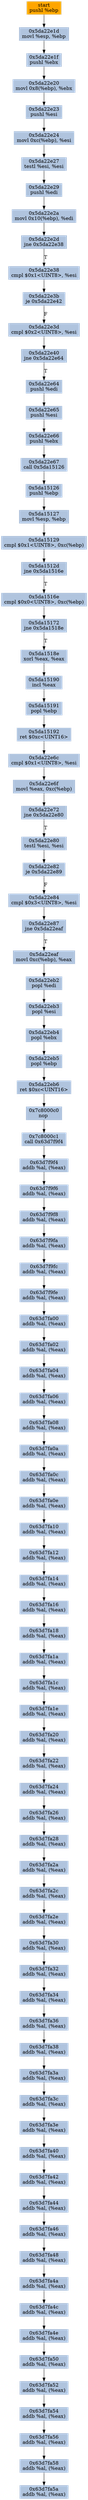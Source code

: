 digraph G {
node[shape=rectangle,style=filled,fillcolor=lightsteelblue,color=lightsteelblue]
bgcolor="transparent"
a0x5da22e1cpushl_ebp[label="start\npushl %ebp",color="lightgrey",fillcolor="orange"];
a0x5da22e1dmovl_esp_ebp[label="0x5da22e1d\nmovl %esp, %ebp"];
a0x5da22e1fpushl_ebx[label="0x5da22e1f\npushl %ebx"];
a0x5da22e20movl_0x8ebp__ebx[label="0x5da22e20\nmovl 0x8(%ebp), %ebx"];
a0x5da22e23pushl_esi[label="0x5da22e23\npushl %esi"];
a0x5da22e24movl_0xcebp__esi[label="0x5da22e24\nmovl 0xc(%ebp), %esi"];
a0x5da22e27testl_esi_esi[label="0x5da22e27\ntestl %esi, %esi"];
a0x5da22e29pushl_edi[label="0x5da22e29\npushl %edi"];
a0x5da22e2amovl_0x10ebp__edi[label="0x5da22e2a\nmovl 0x10(%ebp), %edi"];
a0x5da22e2djne_0x5da22e38[label="0x5da22e2d\njne 0x5da22e38"];
a0x5da22e38cmpl_0x1UINT8_esi[label="0x5da22e38\ncmpl $0x1<UINT8>, %esi"];
a0x5da22e3bje_0x5da22e42[label="0x5da22e3b\nje 0x5da22e42"];
a0x5da22e3dcmpl_0x2UINT8_esi[label="0x5da22e3d\ncmpl $0x2<UINT8>, %esi"];
a0x5da22e40jne_0x5da22e64[label="0x5da22e40\njne 0x5da22e64"];
a0x5da22e64pushl_edi[label="0x5da22e64\npushl %edi"];
a0x5da22e65pushl_esi[label="0x5da22e65\npushl %esi"];
a0x5da22e66pushl_ebx[label="0x5da22e66\npushl %ebx"];
a0x5da22e67call_0x5da15126[label="0x5da22e67\ncall 0x5da15126"];
a0x5da15126pushl_ebp[label="0x5da15126\npushl %ebp"];
a0x5da15127movl_esp_ebp[label="0x5da15127\nmovl %esp, %ebp"];
a0x5da15129cmpl_0x1UINT8_0xcebp_[label="0x5da15129\ncmpl $0x1<UINT8>, 0xc(%ebp)"];
a0x5da1512djne_0x5da1516e[label="0x5da1512d\njne 0x5da1516e"];
a0x5da1516ecmpl_0x0UINT8_0xcebp_[label="0x5da1516e\ncmpl $0x0<UINT8>, 0xc(%ebp)"];
a0x5da15172jne_0x5da1518e[label="0x5da15172\njne 0x5da1518e"];
a0x5da1518exorl_eax_eax[label="0x5da1518e\nxorl %eax, %eax"];
a0x5da15190incl_eax[label="0x5da15190\nincl %eax"];
a0x5da15191popl_ebp[label="0x5da15191\npopl %ebp"];
a0x5da15192ret_0xcUINT16[label="0x5da15192\nret $0xc<UINT16>"];
a0x5da22e6ccmpl_0x1UINT8_esi[label="0x5da22e6c\ncmpl $0x1<UINT8>, %esi"];
a0x5da22e6fmovl_eax_0xcebp_[label="0x5da22e6f\nmovl %eax, 0xc(%ebp)"];
a0x5da22e72jne_0x5da22e80[label="0x5da22e72\njne 0x5da22e80"];
a0x5da22e80testl_esi_esi[label="0x5da22e80\ntestl %esi, %esi"];
a0x5da22e82je_0x5da22e89[label="0x5da22e82\nje 0x5da22e89"];
a0x5da22e84cmpl_0x3UINT8_esi[label="0x5da22e84\ncmpl $0x3<UINT8>, %esi"];
a0x5da22e87jne_0x5da22eaf[label="0x5da22e87\njne 0x5da22eaf"];
a0x5da22eafmovl_0xcebp__eax[label="0x5da22eaf\nmovl 0xc(%ebp), %eax"];
a0x5da22eb2popl_edi[label="0x5da22eb2\npopl %edi"];
a0x5da22eb3popl_esi[label="0x5da22eb3\npopl %esi"];
a0x5da22eb4popl_ebx[label="0x5da22eb4\npopl %ebx"];
a0x5da22eb5popl_ebp[label="0x5da22eb5\npopl %ebp"];
a0x5da22eb6ret_0xcUINT16[label="0x5da22eb6\nret $0xc<UINT16>"];
a0x7c8000c0nop_[label="0x7c8000c0\nnop "];
a0x7c8000c1call_0x63d7f9f4[label="0x7c8000c1\ncall 0x63d7f9f4"];
a0x63d7f9f4addb_al_eax_[label="0x63d7f9f4\naddb %al, (%eax)"];
a0x63d7f9f6addb_al_eax_[label="0x63d7f9f6\naddb %al, (%eax)"];
a0x63d7f9f8addb_al_eax_[label="0x63d7f9f8\naddb %al, (%eax)"];
a0x63d7f9faaddb_al_eax_[label="0x63d7f9fa\naddb %al, (%eax)"];
a0x63d7f9fcaddb_al_eax_[label="0x63d7f9fc\naddb %al, (%eax)"];
a0x63d7f9feaddb_al_eax_[label="0x63d7f9fe\naddb %al, (%eax)"];
a0x63d7fa00addb_al_eax_[label="0x63d7fa00\naddb %al, (%eax)"];
a0x63d7fa02addb_al_eax_[label="0x63d7fa02\naddb %al, (%eax)"];
a0x63d7fa04addb_al_eax_[label="0x63d7fa04\naddb %al, (%eax)"];
a0x63d7fa06addb_al_eax_[label="0x63d7fa06\naddb %al, (%eax)"];
a0x63d7fa08addb_al_eax_[label="0x63d7fa08\naddb %al, (%eax)"];
a0x63d7fa0aaddb_al_eax_[label="0x63d7fa0a\naddb %al, (%eax)"];
a0x63d7fa0caddb_al_eax_[label="0x63d7fa0c\naddb %al, (%eax)"];
a0x63d7fa0eaddb_al_eax_[label="0x63d7fa0e\naddb %al, (%eax)"];
a0x63d7fa10addb_al_eax_[label="0x63d7fa10\naddb %al, (%eax)"];
a0x63d7fa12addb_al_eax_[label="0x63d7fa12\naddb %al, (%eax)"];
a0x63d7fa14addb_al_eax_[label="0x63d7fa14\naddb %al, (%eax)"];
a0x63d7fa16addb_al_eax_[label="0x63d7fa16\naddb %al, (%eax)"];
a0x63d7fa18addb_al_eax_[label="0x63d7fa18\naddb %al, (%eax)"];
a0x63d7fa1aaddb_al_eax_[label="0x63d7fa1a\naddb %al, (%eax)"];
a0x63d7fa1caddb_al_eax_[label="0x63d7fa1c\naddb %al, (%eax)"];
a0x63d7fa1eaddb_al_eax_[label="0x63d7fa1e\naddb %al, (%eax)"];
a0x63d7fa20addb_al_eax_[label="0x63d7fa20\naddb %al, (%eax)"];
a0x63d7fa22addb_al_eax_[label="0x63d7fa22\naddb %al, (%eax)"];
a0x63d7fa24addb_al_eax_[label="0x63d7fa24\naddb %al, (%eax)"];
a0x63d7fa26addb_al_eax_[label="0x63d7fa26\naddb %al, (%eax)"];
a0x63d7fa28addb_al_eax_[label="0x63d7fa28\naddb %al, (%eax)"];
a0x63d7fa2aaddb_al_eax_[label="0x63d7fa2a\naddb %al, (%eax)"];
a0x63d7fa2caddb_al_eax_[label="0x63d7fa2c\naddb %al, (%eax)"];
a0x63d7fa2eaddb_al_eax_[label="0x63d7fa2e\naddb %al, (%eax)"];
a0x63d7fa30addb_al_eax_[label="0x63d7fa30\naddb %al, (%eax)"];
a0x63d7fa32addb_al_eax_[label="0x63d7fa32\naddb %al, (%eax)"];
a0x63d7fa34addb_al_eax_[label="0x63d7fa34\naddb %al, (%eax)"];
a0x63d7fa36addb_al_eax_[label="0x63d7fa36\naddb %al, (%eax)"];
a0x63d7fa38addb_al_eax_[label="0x63d7fa38\naddb %al, (%eax)"];
a0x63d7fa3aaddb_al_eax_[label="0x63d7fa3a\naddb %al, (%eax)"];
a0x63d7fa3caddb_al_eax_[label="0x63d7fa3c\naddb %al, (%eax)"];
a0x63d7fa3eaddb_al_eax_[label="0x63d7fa3e\naddb %al, (%eax)"];
a0x63d7fa40addb_al_eax_[label="0x63d7fa40\naddb %al, (%eax)"];
a0x63d7fa42addb_al_eax_[label="0x63d7fa42\naddb %al, (%eax)"];
a0x63d7fa44addb_al_eax_[label="0x63d7fa44\naddb %al, (%eax)"];
a0x63d7fa46addb_al_eax_[label="0x63d7fa46\naddb %al, (%eax)"];
a0x63d7fa48addb_al_eax_[label="0x63d7fa48\naddb %al, (%eax)"];
a0x63d7fa4aaddb_al_eax_[label="0x63d7fa4a\naddb %al, (%eax)"];
a0x63d7fa4caddb_al_eax_[label="0x63d7fa4c\naddb %al, (%eax)"];
a0x63d7fa4eaddb_al_eax_[label="0x63d7fa4e\naddb %al, (%eax)"];
a0x63d7fa50addb_al_eax_[label="0x63d7fa50\naddb %al, (%eax)"];
a0x63d7fa52addb_al_eax_[label="0x63d7fa52\naddb %al, (%eax)"];
a0x63d7fa54addb_al_eax_[label="0x63d7fa54\naddb %al, (%eax)"];
a0x63d7fa56addb_al_eax_[label="0x63d7fa56\naddb %al, (%eax)"];
a0x63d7fa58addb_al_eax_[label="0x63d7fa58\naddb %al, (%eax)"];
a0x63d7fa5aaddb_al_eax_[label="0x63d7fa5a\naddb %al, (%eax)"];
a0x5da22e1cpushl_ebp -> a0x5da22e1dmovl_esp_ebp [color="#000000"];
a0x5da22e1dmovl_esp_ebp -> a0x5da22e1fpushl_ebx [color="#000000"];
a0x5da22e1fpushl_ebx -> a0x5da22e20movl_0x8ebp__ebx [color="#000000"];
a0x5da22e20movl_0x8ebp__ebx -> a0x5da22e23pushl_esi [color="#000000"];
a0x5da22e23pushl_esi -> a0x5da22e24movl_0xcebp__esi [color="#000000"];
a0x5da22e24movl_0xcebp__esi -> a0x5da22e27testl_esi_esi [color="#000000"];
a0x5da22e27testl_esi_esi -> a0x5da22e29pushl_edi [color="#000000"];
a0x5da22e29pushl_edi -> a0x5da22e2amovl_0x10ebp__edi [color="#000000"];
a0x5da22e2amovl_0x10ebp__edi -> a0x5da22e2djne_0x5da22e38 [color="#000000"];
a0x5da22e2djne_0x5da22e38 -> a0x5da22e38cmpl_0x1UINT8_esi [color="#000000",label="T"];
a0x5da22e38cmpl_0x1UINT8_esi -> a0x5da22e3bje_0x5da22e42 [color="#000000"];
a0x5da22e3bje_0x5da22e42 -> a0x5da22e3dcmpl_0x2UINT8_esi [color="#000000",label="F"];
a0x5da22e3dcmpl_0x2UINT8_esi -> a0x5da22e40jne_0x5da22e64 [color="#000000"];
a0x5da22e40jne_0x5da22e64 -> a0x5da22e64pushl_edi [color="#000000",label="T"];
a0x5da22e64pushl_edi -> a0x5da22e65pushl_esi [color="#000000"];
a0x5da22e65pushl_esi -> a0x5da22e66pushl_ebx [color="#000000"];
a0x5da22e66pushl_ebx -> a0x5da22e67call_0x5da15126 [color="#000000"];
a0x5da22e67call_0x5da15126 -> a0x5da15126pushl_ebp [color="#000000"];
a0x5da15126pushl_ebp -> a0x5da15127movl_esp_ebp [color="#000000"];
a0x5da15127movl_esp_ebp -> a0x5da15129cmpl_0x1UINT8_0xcebp_ [color="#000000"];
a0x5da15129cmpl_0x1UINT8_0xcebp_ -> a0x5da1512djne_0x5da1516e [color="#000000"];
a0x5da1512djne_0x5da1516e -> a0x5da1516ecmpl_0x0UINT8_0xcebp_ [color="#000000",label="T"];
a0x5da1516ecmpl_0x0UINT8_0xcebp_ -> a0x5da15172jne_0x5da1518e [color="#000000"];
a0x5da15172jne_0x5da1518e -> a0x5da1518exorl_eax_eax [color="#000000",label="T"];
a0x5da1518exorl_eax_eax -> a0x5da15190incl_eax [color="#000000"];
a0x5da15190incl_eax -> a0x5da15191popl_ebp [color="#000000"];
a0x5da15191popl_ebp -> a0x5da15192ret_0xcUINT16 [color="#000000"];
a0x5da15192ret_0xcUINT16 -> a0x5da22e6ccmpl_0x1UINT8_esi [color="#000000"];
a0x5da22e6ccmpl_0x1UINT8_esi -> a0x5da22e6fmovl_eax_0xcebp_ [color="#000000"];
a0x5da22e6fmovl_eax_0xcebp_ -> a0x5da22e72jne_0x5da22e80 [color="#000000"];
a0x5da22e72jne_0x5da22e80 -> a0x5da22e80testl_esi_esi [color="#000000",label="T"];
a0x5da22e80testl_esi_esi -> a0x5da22e82je_0x5da22e89 [color="#000000"];
a0x5da22e82je_0x5da22e89 -> a0x5da22e84cmpl_0x3UINT8_esi [color="#000000",label="F"];
a0x5da22e84cmpl_0x3UINT8_esi -> a0x5da22e87jne_0x5da22eaf [color="#000000"];
a0x5da22e87jne_0x5da22eaf -> a0x5da22eafmovl_0xcebp__eax [color="#000000",label="T"];
a0x5da22eafmovl_0xcebp__eax -> a0x5da22eb2popl_edi [color="#000000"];
a0x5da22eb2popl_edi -> a0x5da22eb3popl_esi [color="#000000"];
a0x5da22eb3popl_esi -> a0x5da22eb4popl_ebx [color="#000000"];
a0x5da22eb4popl_ebx -> a0x5da22eb5popl_ebp [color="#000000"];
a0x5da22eb5popl_ebp -> a0x5da22eb6ret_0xcUINT16 [color="#000000"];
a0x5da22eb6ret_0xcUINT16 -> a0x7c8000c0nop_ [color="#000000"];
a0x7c8000c0nop_ -> a0x7c8000c1call_0x63d7f9f4 [color="#000000"];
a0x7c8000c1call_0x63d7f9f4 -> a0x63d7f9f4addb_al_eax_ [color="#000000"];
a0x63d7f9f4addb_al_eax_ -> a0x63d7f9f6addb_al_eax_ [color="#000000"];
a0x63d7f9f6addb_al_eax_ -> a0x63d7f9f8addb_al_eax_ [color="#000000"];
a0x63d7f9f8addb_al_eax_ -> a0x63d7f9faaddb_al_eax_ [color="#000000"];
a0x63d7f9faaddb_al_eax_ -> a0x63d7f9fcaddb_al_eax_ [color="#000000"];
a0x63d7f9fcaddb_al_eax_ -> a0x63d7f9feaddb_al_eax_ [color="#000000"];
a0x63d7f9feaddb_al_eax_ -> a0x63d7fa00addb_al_eax_ [color="#000000"];
a0x63d7fa00addb_al_eax_ -> a0x63d7fa02addb_al_eax_ [color="#000000"];
a0x63d7fa02addb_al_eax_ -> a0x63d7fa04addb_al_eax_ [color="#000000"];
a0x63d7fa04addb_al_eax_ -> a0x63d7fa06addb_al_eax_ [color="#000000"];
a0x63d7fa06addb_al_eax_ -> a0x63d7fa08addb_al_eax_ [color="#000000"];
a0x63d7fa08addb_al_eax_ -> a0x63d7fa0aaddb_al_eax_ [color="#000000"];
a0x63d7fa0aaddb_al_eax_ -> a0x63d7fa0caddb_al_eax_ [color="#000000"];
a0x63d7fa0caddb_al_eax_ -> a0x63d7fa0eaddb_al_eax_ [color="#000000"];
a0x63d7fa0eaddb_al_eax_ -> a0x63d7fa10addb_al_eax_ [color="#000000"];
a0x63d7fa10addb_al_eax_ -> a0x63d7fa12addb_al_eax_ [color="#000000"];
a0x63d7fa12addb_al_eax_ -> a0x63d7fa14addb_al_eax_ [color="#000000"];
a0x63d7fa14addb_al_eax_ -> a0x63d7fa16addb_al_eax_ [color="#000000"];
a0x63d7fa16addb_al_eax_ -> a0x63d7fa18addb_al_eax_ [color="#000000"];
a0x63d7fa18addb_al_eax_ -> a0x63d7fa1aaddb_al_eax_ [color="#000000"];
a0x63d7fa1aaddb_al_eax_ -> a0x63d7fa1caddb_al_eax_ [color="#000000"];
a0x63d7fa1caddb_al_eax_ -> a0x63d7fa1eaddb_al_eax_ [color="#000000"];
a0x63d7fa1eaddb_al_eax_ -> a0x63d7fa20addb_al_eax_ [color="#000000"];
a0x63d7fa20addb_al_eax_ -> a0x63d7fa22addb_al_eax_ [color="#000000"];
a0x63d7fa22addb_al_eax_ -> a0x63d7fa24addb_al_eax_ [color="#000000"];
a0x63d7fa24addb_al_eax_ -> a0x63d7fa26addb_al_eax_ [color="#000000"];
a0x63d7fa26addb_al_eax_ -> a0x63d7fa28addb_al_eax_ [color="#000000"];
a0x63d7fa28addb_al_eax_ -> a0x63d7fa2aaddb_al_eax_ [color="#000000"];
a0x63d7fa2aaddb_al_eax_ -> a0x63d7fa2caddb_al_eax_ [color="#000000"];
a0x63d7fa2caddb_al_eax_ -> a0x63d7fa2eaddb_al_eax_ [color="#000000"];
a0x63d7fa2eaddb_al_eax_ -> a0x63d7fa30addb_al_eax_ [color="#000000"];
a0x63d7fa30addb_al_eax_ -> a0x63d7fa32addb_al_eax_ [color="#000000"];
a0x63d7fa32addb_al_eax_ -> a0x63d7fa34addb_al_eax_ [color="#000000"];
a0x63d7fa34addb_al_eax_ -> a0x63d7fa36addb_al_eax_ [color="#000000"];
a0x63d7fa36addb_al_eax_ -> a0x63d7fa38addb_al_eax_ [color="#000000"];
a0x63d7fa38addb_al_eax_ -> a0x63d7fa3aaddb_al_eax_ [color="#000000"];
a0x63d7fa3aaddb_al_eax_ -> a0x63d7fa3caddb_al_eax_ [color="#000000"];
a0x63d7fa3caddb_al_eax_ -> a0x63d7fa3eaddb_al_eax_ [color="#000000"];
a0x63d7fa3eaddb_al_eax_ -> a0x63d7fa40addb_al_eax_ [color="#000000"];
a0x63d7fa40addb_al_eax_ -> a0x63d7fa42addb_al_eax_ [color="#000000"];
a0x63d7fa42addb_al_eax_ -> a0x63d7fa44addb_al_eax_ [color="#000000"];
a0x63d7fa44addb_al_eax_ -> a0x63d7fa46addb_al_eax_ [color="#000000"];
a0x63d7fa46addb_al_eax_ -> a0x63d7fa48addb_al_eax_ [color="#000000"];
a0x63d7fa48addb_al_eax_ -> a0x63d7fa4aaddb_al_eax_ [color="#000000"];
a0x63d7fa4aaddb_al_eax_ -> a0x63d7fa4caddb_al_eax_ [color="#000000"];
a0x63d7fa4caddb_al_eax_ -> a0x63d7fa4eaddb_al_eax_ [color="#000000"];
a0x63d7fa4eaddb_al_eax_ -> a0x63d7fa50addb_al_eax_ [color="#000000"];
a0x63d7fa50addb_al_eax_ -> a0x63d7fa52addb_al_eax_ [color="#000000"];
a0x63d7fa52addb_al_eax_ -> a0x63d7fa54addb_al_eax_ [color="#000000"];
a0x63d7fa54addb_al_eax_ -> a0x63d7fa56addb_al_eax_ [color="#000000"];
a0x63d7fa56addb_al_eax_ -> a0x63d7fa58addb_al_eax_ [color="#000000"];
a0x63d7fa58addb_al_eax_ -> a0x63d7fa5aaddb_al_eax_ [color="#000000"];
}
